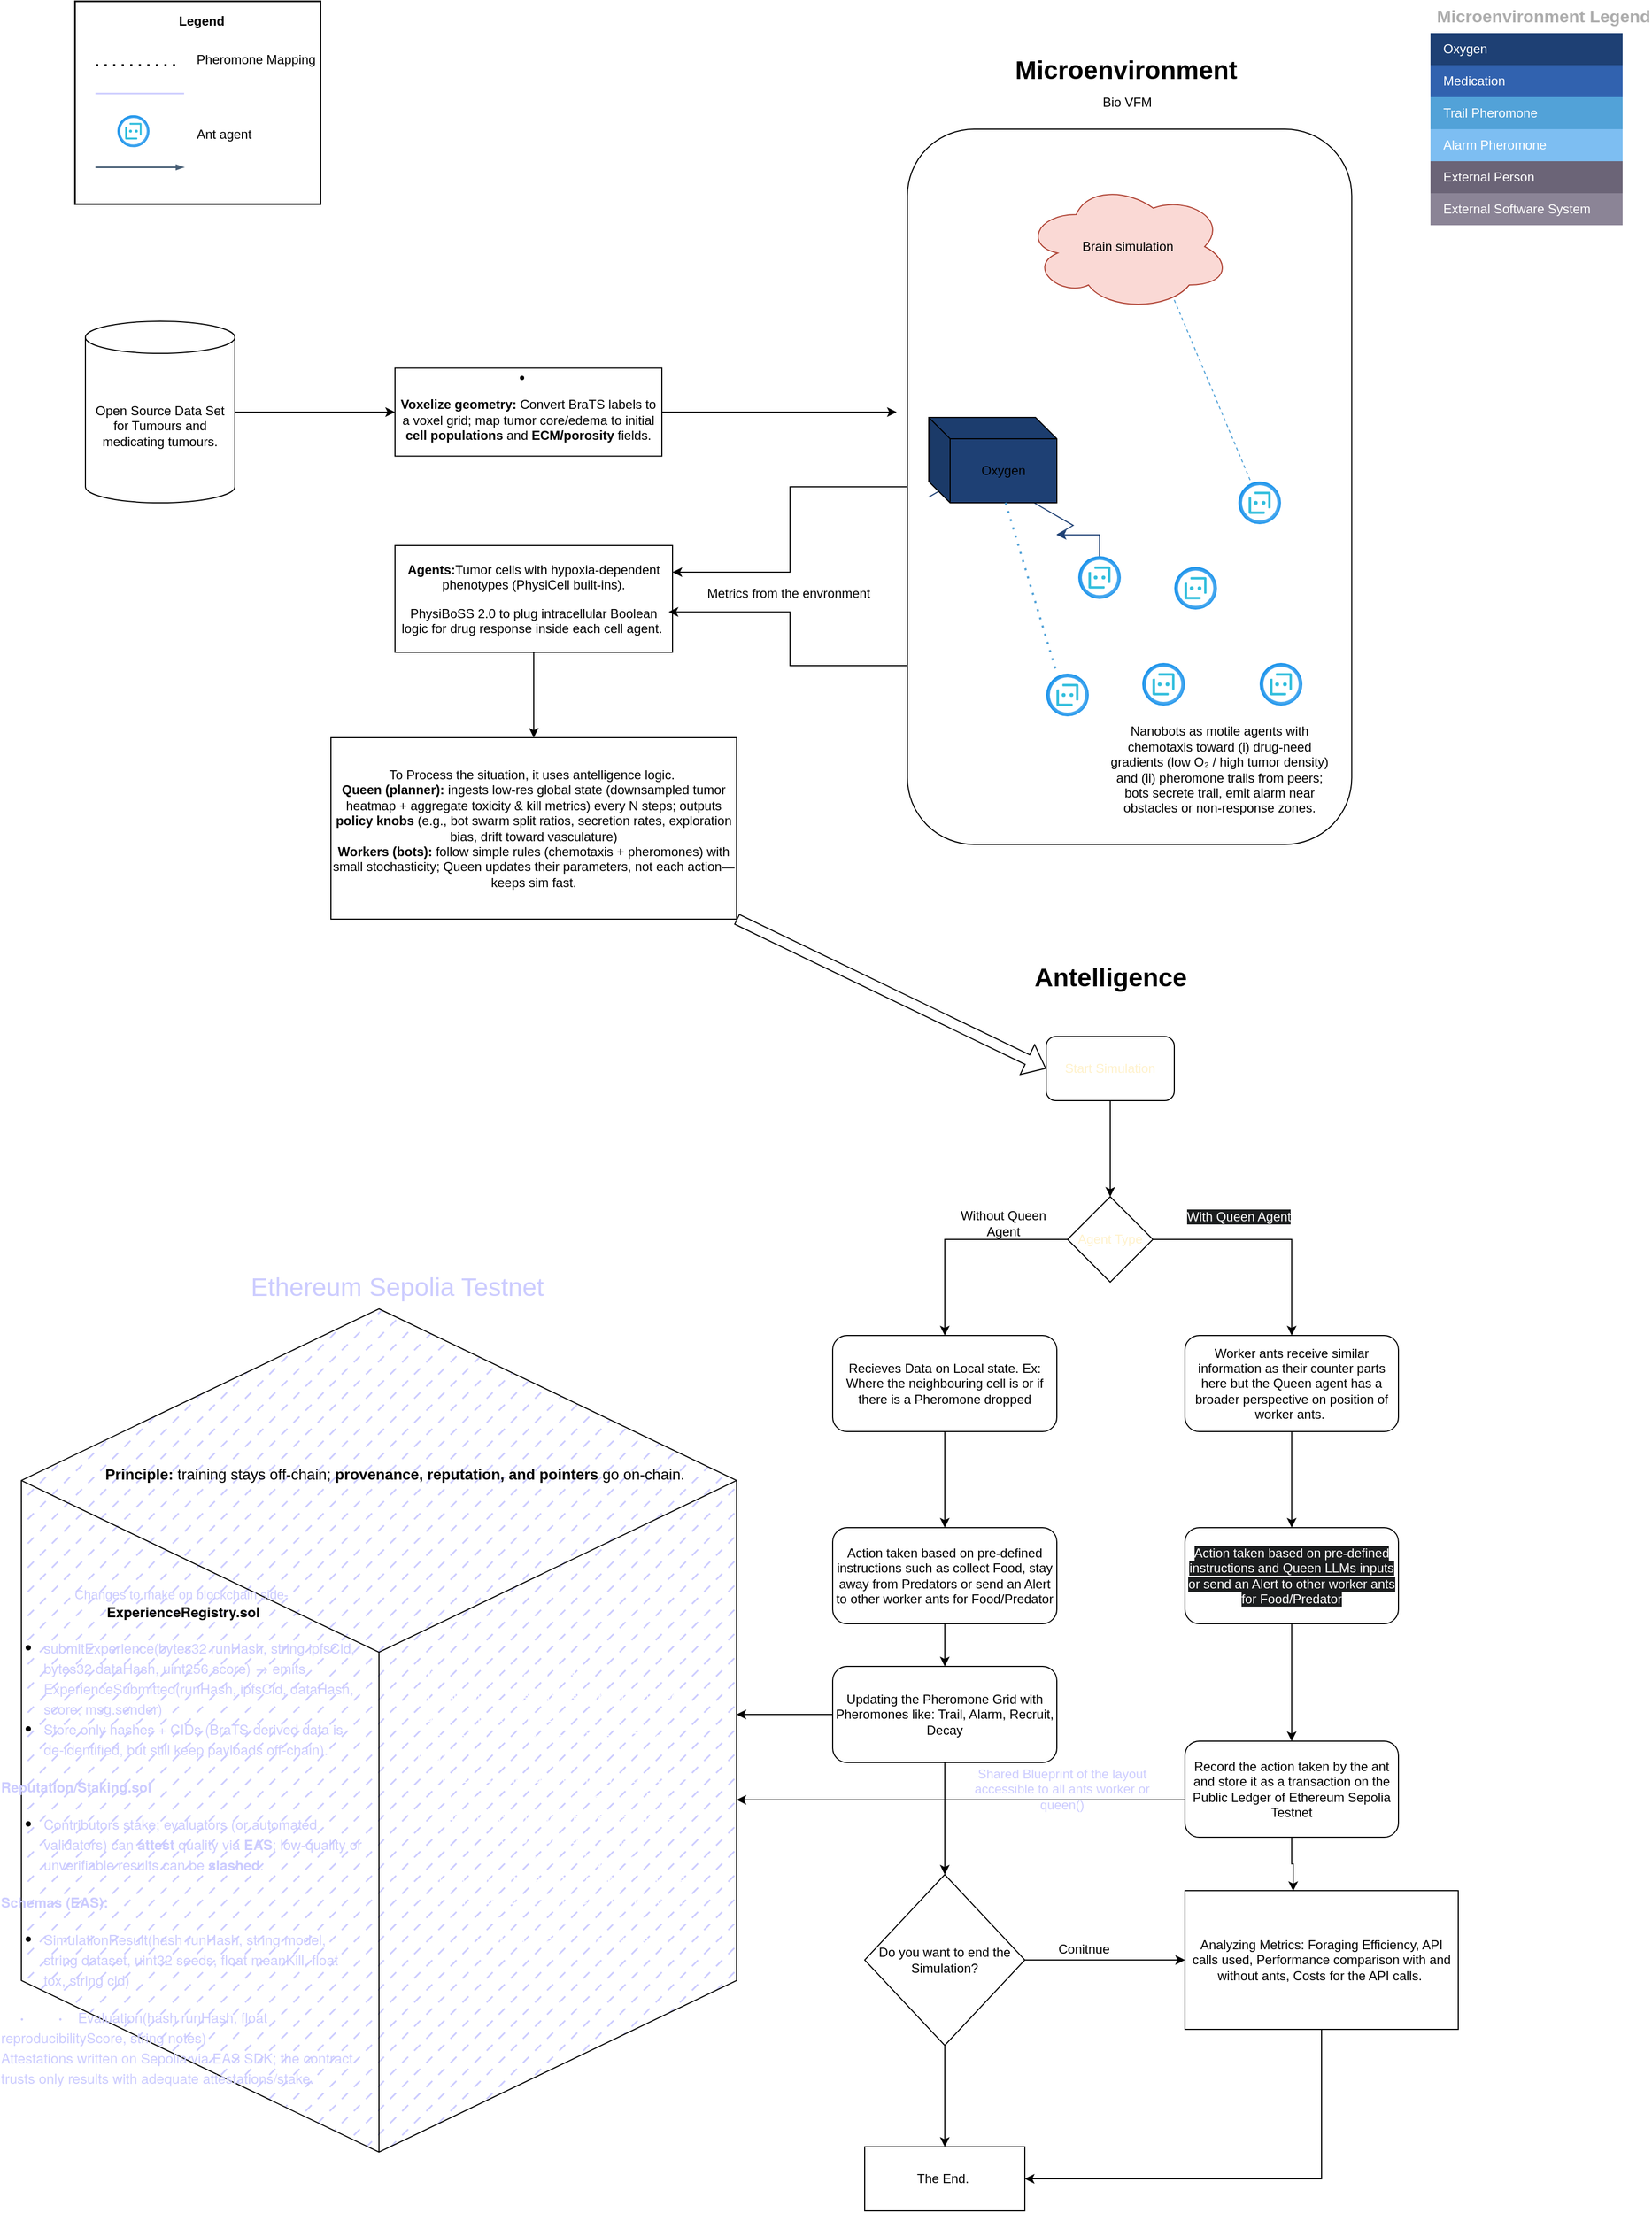<mxfile version="28.0.6">
  <diagram name="Page-1" id="YTExKbc98Xh5s81hGfYL">
    <mxGraphModel dx="2719" dy="2701" grid="1" gridSize="10" guides="1" tooltips="1" connect="1" arrows="1" fold="1" page="1" pageScale="1" pageWidth="827" pageHeight="1169" math="0" shadow="0">
      <root>
        <mxCell id="0" />
        <mxCell id="1" parent="0" />
        <mxCell id="33K_00qbtqyoLI7VchU2-3" value="" style="edgeStyle=orthogonalEdgeStyle;rounded=0;orthogonalLoop=1;jettySize=auto;html=1;" parent="1" source="33K_00qbtqyoLI7VchU2-1" target="33K_00qbtqyoLI7VchU2-2" edge="1">
          <mxGeometry relative="1" as="geometry" />
        </mxCell>
        <mxCell id="33K_00qbtqyoLI7VchU2-1" value="Start Simulation" style="rounded=1;whiteSpace=wrap;html=1;fontColor=#FFF2CC;" parent="1" vertex="1">
          <mxGeometry x="170" y="20" width="120" height="60" as="geometry" />
        </mxCell>
        <mxCell id="33K_00qbtqyoLI7VchU2-14" style="edgeStyle=orthogonalEdgeStyle;rounded=0;orthogonalLoop=1;jettySize=auto;html=1;entryX=0.5;entryY=0;entryDx=0;entryDy=0;" parent="1" source="33K_00qbtqyoLI7VchU2-2" target="33K_00qbtqyoLI7VchU2-4" edge="1">
          <mxGeometry relative="1" as="geometry" />
        </mxCell>
        <mxCell id="33K_00qbtqyoLI7VchU2-15" style="edgeStyle=orthogonalEdgeStyle;rounded=0;orthogonalLoop=1;jettySize=auto;html=1;" parent="1" source="33K_00qbtqyoLI7VchU2-2" target="33K_00qbtqyoLI7VchU2-5" edge="1">
          <mxGeometry relative="1" as="geometry" />
        </mxCell>
        <mxCell id="33K_00qbtqyoLI7VchU2-2" value="Agent Type" style="rhombus;whiteSpace=wrap;html=1;fontColor=#FFF2CC;" parent="1" vertex="1">
          <mxGeometry x="190" y="170" width="80" height="80" as="geometry" />
        </mxCell>
        <mxCell id="33K_00qbtqyoLI7VchU2-29" style="edgeStyle=orthogonalEdgeStyle;rounded=0;orthogonalLoop=1;jettySize=auto;html=1;" parent="1" source="33K_00qbtqyoLI7VchU2-4" target="33K_00qbtqyoLI7VchU2-6" edge="1">
          <mxGeometry relative="1" as="geometry" />
        </mxCell>
        <mxCell id="33K_00qbtqyoLI7VchU2-4" value="&lt;font&gt;Recieves Data on Local state. Ex: Where the neighbouring cell is or if there is a Pheromone dropped&lt;/font&gt;" style="rounded=1;whiteSpace=wrap;html=1;" parent="1" vertex="1">
          <mxGeometry x="-30" y="300" width="210" height="90" as="geometry" />
        </mxCell>
        <mxCell id="33K_00qbtqyoLI7VchU2-33" style="edgeStyle=orthogonalEdgeStyle;rounded=0;orthogonalLoop=1;jettySize=auto;html=1;entryX=0.5;entryY=0;entryDx=0;entryDy=0;" parent="1" source="33K_00qbtqyoLI7VchU2-5" target="33K_00qbtqyoLI7VchU2-7" edge="1">
          <mxGeometry relative="1" as="geometry" />
        </mxCell>
        <mxCell id="33K_00qbtqyoLI7VchU2-5" value="&lt;font&gt;Worker ants receive similar information as their counter parts here but the Queen agent has a broader perspective on position of worker ants.&amp;nbsp;&lt;/font&gt;" style="rounded=1;whiteSpace=wrap;html=1;" parent="1" vertex="1">
          <mxGeometry x="300" y="300" width="200" height="90" as="geometry" />
        </mxCell>
        <mxCell id="33K_00qbtqyoLI7VchU2-18" style="edgeStyle=orthogonalEdgeStyle;rounded=0;orthogonalLoop=1;jettySize=auto;html=1;entryX=0.5;entryY=0;entryDx=0;entryDy=0;" parent="1" source="33K_00qbtqyoLI7VchU2-6" target="33K_00qbtqyoLI7VchU2-8" edge="1">
          <mxGeometry relative="1" as="geometry" />
        </mxCell>
        <mxCell id="33K_00qbtqyoLI7VchU2-6" value="Action taken based on pre-defined instructions such as collect Food, stay away from Predators or send an Alert to other worker ants for Food/Predator" style="rounded=1;whiteSpace=wrap;html=1;" parent="1" vertex="1">
          <mxGeometry x="-30" y="480" width="210" height="90" as="geometry" />
        </mxCell>
        <mxCell id="33K_00qbtqyoLI7VchU2-19" style="edgeStyle=orthogonalEdgeStyle;rounded=0;orthogonalLoop=1;jettySize=auto;html=1;" parent="1" source="33K_00qbtqyoLI7VchU2-7" target="33K_00qbtqyoLI7VchU2-9" edge="1">
          <mxGeometry relative="1" as="geometry" />
        </mxCell>
        <mxCell id="33K_00qbtqyoLI7VchU2-7" value="&lt;span style=&quot;color: rgb(255, 255, 255); font-family: Helvetica; font-size: 12px; font-style: normal; font-variant-ligatures: normal; font-variant-caps: normal; font-weight: 400; letter-spacing: normal; orphans: 2; text-align: center; text-indent: 0px; text-transform: none; widows: 2; word-spacing: 0px; -webkit-text-stroke-width: 0px; white-space: normal; background-color: rgb(27, 29, 30); text-decoration-thickness: initial; text-decoration-style: initial; text-decoration-color: initial; display: inline !important; float: none;&quot;&gt;Action taken based on pre-defined instructions and Queen LLMs inputs or send an Alert to other worker ants for Food/Predator&lt;/span&gt;" style="rounded=1;whiteSpace=wrap;html=1;" parent="1" vertex="1">
          <mxGeometry x="300" y="480" width="200" height="90" as="geometry" />
        </mxCell>
        <mxCell id="33K_00qbtqyoLI7VchU2-42" value="" style="edgeStyle=orthogonalEdgeStyle;rounded=0;orthogonalLoop=1;jettySize=auto;html=1;" parent="1" source="33K_00qbtqyoLI7VchU2-8" target="33K_00qbtqyoLI7VchU2-34" edge="1">
          <mxGeometry relative="1" as="geometry">
            <Array as="points">
              <mxPoint x="-80" y="655" />
              <mxPoint x="-80" y="655" />
            </Array>
          </mxGeometry>
        </mxCell>
        <mxCell id="7ds82lJWPTizk5V2cXj--103" style="edgeStyle=orthogonalEdgeStyle;rounded=0;orthogonalLoop=1;jettySize=auto;html=1;entryX=0.5;entryY=0;entryDx=0;entryDy=0;" edge="1" parent="1" source="33K_00qbtqyoLI7VchU2-8" target="33K_00qbtqyoLI7VchU2-13">
          <mxGeometry relative="1" as="geometry" />
        </mxCell>
        <mxCell id="33K_00qbtqyoLI7VchU2-8" value="Updating the Pheromone Grid with Pheromones like: Trail, Alarm, Recruit, Decay" style="rounded=1;whiteSpace=wrap;html=1;" parent="1" vertex="1">
          <mxGeometry x="-30" y="610" width="210" height="90" as="geometry" />
        </mxCell>
        <mxCell id="33K_00qbtqyoLI7VchU2-43" value="" style="edgeStyle=orthogonalEdgeStyle;rounded=0;orthogonalLoop=1;jettySize=auto;html=1;" parent="1" source="33K_00qbtqyoLI7VchU2-9" target="33K_00qbtqyoLI7VchU2-34" edge="1">
          <mxGeometry relative="1" as="geometry">
            <Array as="points">
              <mxPoint x="30" y="735" />
              <mxPoint x="30" y="735" />
            </Array>
          </mxGeometry>
        </mxCell>
        <mxCell id="33K_00qbtqyoLI7VchU2-9" value="Record the action taken by the ant and store it as a transaction on the Public Ledger of Ethereum Sepolia Testnet" style="rounded=1;whiteSpace=wrap;html=1;" parent="1" vertex="1">
          <mxGeometry x="300" y="680" width="200" height="90" as="geometry" />
        </mxCell>
        <mxCell id="33K_00qbtqyoLI7VchU2-49" style="edgeStyle=orthogonalEdgeStyle;rounded=0;orthogonalLoop=1;jettySize=auto;html=1;exitX=0.5;exitY=1;exitDx=0;exitDy=0;entryX=1;entryY=0.5;entryDx=0;entryDy=0;" parent="1" source="33K_00qbtqyoLI7VchU2-11" target="33K_00qbtqyoLI7VchU2-45" edge="1">
          <mxGeometry relative="1" as="geometry" />
        </mxCell>
        <mxCell id="33K_00qbtqyoLI7VchU2-11" value="Analyzing Metrics: Foraging Efficiency, API calls used, Performance comparison with and without ants, Costs for the API calls.&amp;nbsp;" style="rounded=0;whiteSpace=wrap;html=1;" parent="1" vertex="1">
          <mxGeometry x="300" y="820" width="256" height="130" as="geometry" />
        </mxCell>
        <mxCell id="33K_00qbtqyoLI7VchU2-21" style="edgeStyle=orthogonalEdgeStyle;rounded=0;orthogonalLoop=1;jettySize=auto;html=1;entryX=0;entryY=0.5;entryDx=0;entryDy=0;" parent="1" source="33K_00qbtqyoLI7VchU2-13" target="33K_00qbtqyoLI7VchU2-11" edge="1">
          <mxGeometry relative="1" as="geometry" />
        </mxCell>
        <mxCell id="33K_00qbtqyoLI7VchU2-46" value="" style="edgeStyle=orthogonalEdgeStyle;rounded=0;orthogonalLoop=1;jettySize=auto;html=1;" parent="1" source="33K_00qbtqyoLI7VchU2-13" target="33K_00qbtqyoLI7VchU2-45" edge="1">
          <mxGeometry relative="1" as="geometry" />
        </mxCell>
        <mxCell id="33K_00qbtqyoLI7VchU2-13" value="Do you want to end the Simulation?" style="rhombus;whiteSpace=wrap;html=1;" parent="1" vertex="1">
          <mxGeometry y="805" width="150" height="160" as="geometry" />
        </mxCell>
        <mxCell id="33K_00qbtqyoLI7VchU2-22" value="Without Queen Agent" style="text;html=1;align=center;verticalAlign=middle;whiteSpace=wrap;rounded=0;" parent="1" vertex="1">
          <mxGeometry x="80" y="180" width="100" height="30" as="geometry" />
        </mxCell>
        <mxCell id="33K_00qbtqyoLI7VchU2-23" value="&lt;span style=&quot;color: rgb(255, 255, 255); font-family: Helvetica; font-size: 12px; font-style: normal; font-variant-ligatures: normal; font-variant-caps: normal; font-weight: 400; letter-spacing: normal; orphans: 2; text-align: center; text-indent: 0px; text-transform: none; widows: 2; word-spacing: 0px; -webkit-text-stroke-width: 0px; white-space: normal; background-color: rgb(27, 29, 30); text-decoration-thickness: initial; text-decoration-style: initial; text-decoration-color: initial; display: inline !important; float: none;&quot;&gt;With Queen Agent&lt;/span&gt;" style="text;whiteSpace=wrap;html=1;" parent="1" vertex="1">
          <mxGeometry x="300" y="175" width="100" height="40" as="geometry" />
        </mxCell>
        <mxCell id="33K_00qbtqyoLI7VchU2-34" value="" style="html=1;whiteSpace=wrap;shape=isoCube2;backgroundOutline=1;isoAngle=15;fillColor=#CCCCFF;labelBackgroundColor=default;gradientColor=none;fillStyle=dashed;" parent="1" vertex="1">
          <mxGeometry x="-790" y="275" width="670" height="790" as="geometry" />
        </mxCell>
        <mxCell id="33K_00qbtqyoLI7VchU2-37" value="&lt;font style=&quot;font-size: 24px;&quot;&gt;Ethereum Sepolia Testnet&amp;nbsp;&lt;/font&gt;" style="text;html=1;align=center;verticalAlign=middle;resizable=0;points=[];autosize=1;strokeColor=none;fillColor=none;fontColor=#CCCCFF;" parent="1" vertex="1">
          <mxGeometry x="-585" y="235" width="300" height="40" as="geometry" />
        </mxCell>
        <mxCell id="33K_00qbtqyoLI7VchU2-38" value="Shared Blueprint of the layout accessible to all ants worker or queen()" style="text;html=1;align=center;verticalAlign=middle;whiteSpace=wrap;rounded=0;fontColor=#CCCCFF;" parent="1" vertex="1">
          <mxGeometry x="80" y="705" width="210" height="40" as="geometry" />
        </mxCell>
        <mxCell id="33K_00qbtqyoLI7VchU2-39" value="Antelligence" style="text;strokeColor=none;fillColor=none;html=1;fontSize=24;fontStyle=1;verticalAlign=middle;align=center;" parent="1" vertex="1">
          <mxGeometry x="140" y="-70" width="180" height="70" as="geometry" />
        </mxCell>
        <mxCell id="33K_00qbtqyoLI7VchU2-44" value="Conitnue" style="text;html=1;align=center;verticalAlign=middle;resizable=0;points=[];autosize=1;strokeColor=none;fillColor=none;" parent="1" vertex="1">
          <mxGeometry x="170" y="860" width="70" height="30" as="geometry" />
        </mxCell>
        <mxCell id="33K_00qbtqyoLI7VchU2-45" value="The End.&amp;nbsp;" style="whiteSpace=wrap;html=1;" parent="1" vertex="1">
          <mxGeometry y="1060" width="150" height="60" as="geometry" />
        </mxCell>
        <mxCell id="33K_00qbtqyoLI7VchU2-48" style="edgeStyle=orthogonalEdgeStyle;rounded=0;orthogonalLoop=1;jettySize=auto;html=1;entryX=0.396;entryY=0.003;entryDx=0;entryDy=0;entryPerimeter=0;" parent="1" source="33K_00qbtqyoLI7VchU2-9" target="33K_00qbtqyoLI7VchU2-11" edge="1">
          <mxGeometry relative="1" as="geometry" />
        </mxCell>
        <mxCell id="7ds82lJWPTizk5V2cXj--11" style="edgeStyle=orthogonalEdgeStyle;rounded=0;orthogonalLoop=1;jettySize=auto;html=1;" edge="1" parent="1" source="7ds82lJWPTizk5V2cXj--2">
          <mxGeometry relative="1" as="geometry">
            <mxPoint x="-440.0" y="-565.0" as="targetPoint" />
          </mxGeometry>
        </mxCell>
        <mxCell id="7ds82lJWPTizk5V2cXj--2" value="Open Source Data Set for Tumours and medicating tumours." style="shape=cylinder3;whiteSpace=wrap;html=1;boundedLbl=1;backgroundOutline=1;size=15;" vertex="1" parent="1">
          <mxGeometry x="-730" y="-650" width="140" height="170" as="geometry" />
        </mxCell>
        <mxCell id="7ds82lJWPTizk5V2cXj--90" style="edgeStyle=orthogonalEdgeStyle;rounded=0;orthogonalLoop=1;jettySize=auto;html=1;" edge="1" parent="1" source="7ds82lJWPTizk5V2cXj--7">
          <mxGeometry relative="1" as="geometry">
            <mxPoint x="30" y="-565" as="targetPoint" />
          </mxGeometry>
        </mxCell>
        <mxCell id="7ds82lJWPTizk5V2cXj--7" value="&lt;li data-end=&quot;2896&quot; data-start=&quot;2749&quot;&gt;&lt;p data-end=&quot;2896&quot; data-start=&quot;2752&quot;&gt;&lt;strong data-end=&quot;2774&quot; data-start=&quot;2752&quot;&gt;Voxelize geometry:&lt;/strong&gt; Convert BraTS labels to a voxel grid; map tumor core/edema to initial &lt;strong data-end=&quot;2865&quot; data-start=&quot;2845&quot;&gt;cell populations&lt;/strong&gt; and &lt;strong data-end=&quot;2886&quot; data-start=&quot;2870&quot;&gt;ECM/porosity&lt;/strong&gt; fields.&lt;/p&gt;&lt;/li&gt;" style="rounded=0;whiteSpace=wrap;html=1;" vertex="1" parent="1">
          <mxGeometry x="-440" y="-606.25" width="250" height="82.5" as="geometry" />
        </mxCell>
        <mxCell id="7ds82lJWPTizk5V2cXj--95" value="" style="edgeStyle=orthogonalEdgeStyle;rounded=0;orthogonalLoop=1;jettySize=auto;html=1;" edge="1" parent="1" source="7ds82lJWPTizk5V2cXj--8" target="7ds82lJWPTizk5V2cXj--9">
          <mxGeometry relative="1" as="geometry" />
        </mxCell>
        <mxCell id="7ds82lJWPTizk5V2cXj--8" value="&lt;p data-pm-slice=&quot;0 0 []&quot;&gt;&lt;b&gt;Agents:&lt;/b&gt;&lt;span style=&quot;background-color: transparent; color: light-dark(rgb(0, 0, 0), rgb(255, 255, 255));&quot;&gt;Tumor cells with hypoxia-dependent phenotypes (PhysiCell built-ins).&lt;/span&gt;&lt;/p&gt;&lt;p&gt;PhysiBoSS 2.0 to plug intracellular Boolean logic for drug response inside each cell agent.&amp;nbsp;&lt;/p&gt;" style="rounded=0;whiteSpace=wrap;html=1;" vertex="1" parent="1">
          <mxGeometry x="-440" y="-440" width="260" height="100" as="geometry" />
        </mxCell>
        <mxCell id="7ds82lJWPTizk5V2cXj--9" value="To Process the situation, it uses antelligence logic.&amp;nbsp;&lt;div&gt;&lt;strong style=&quot;background-color: transparent; color: light-dark(rgb(0, 0, 0), rgb(255, 255, 255));&quot; data-end=&quot;3704&quot; data-start=&quot;3684&quot;&gt;Queen (planner):&lt;/strong&gt;&lt;span style=&quot;background-color: transparent; color: light-dark(rgb(0, 0, 0), rgb(255, 255, 255));&quot;&gt; ingests low-res global state (downsampled tumor heatmap + aggregate toxicity &amp;amp; kill metrics) every N steps; outputs &lt;/span&gt;&lt;strong style=&quot;background-color: transparent; color: light-dark(rgb(0, 0, 0), rgb(255, 255, 255));&quot; data-end=&quot;3837&quot; data-start=&quot;3821&quot;&gt;policy knobs&lt;/strong&gt;&lt;span style=&quot;background-color: transparent; color: light-dark(rgb(0, 0, 0), rgb(255, 255, 255));&quot;&gt; (e.g., bot swarm split ratios, secretion rates, exploration bias, drift toward vasculature)&lt;/span&gt;&lt;/div&gt;&lt;div&gt;&lt;strong style=&quot;background-color: transparent; color: light-dark(rgb(0, 0, 0), rgb(255, 255, 255));&quot; data-end=&quot;3957&quot; data-start=&quot;3938&quot;&gt;Workers (bots):&lt;/strong&gt;&lt;span style=&quot;background-color: transparent; color: light-dark(rgb(0, 0, 0), rgb(255, 255, 255));&quot;&gt; follow simple rules (chemotaxis + pheromones) with small stochasticity; Queen updates their parameters, not each action—keeps sim fast.&lt;/span&gt;&lt;/div&gt;" style="rounded=0;whiteSpace=wrap;html=1;" vertex="1" parent="1">
          <mxGeometry x="-500" y="-260" width="380" height="170" as="geometry" />
        </mxCell>
        <mxCell id="7ds82lJWPTizk5V2cXj--91" style="edgeStyle=orthogonalEdgeStyle;rounded=0;orthogonalLoop=1;jettySize=auto;html=1;entryX=1;entryY=0.25;entryDx=0;entryDy=0;" edge="1" parent="1" source="7ds82lJWPTizk5V2cXj--13" target="7ds82lJWPTizk5V2cXj--8">
          <mxGeometry relative="1" as="geometry" />
        </mxCell>
        <mxCell id="7ds82lJWPTizk5V2cXj--13" value="" style="rounded=1;whiteSpace=wrap;html=1;glass=0;fillStyle=auto;fillColor=none;" vertex="1" parent="1">
          <mxGeometry x="40" y="-830" width="416.25" height="670" as="geometry" />
        </mxCell>
        <mxCell id="7ds82lJWPTizk5V2cXj--10" value="Brain simulation" style="ellipse;shape=cloud;whiteSpace=wrap;html=1;fillColor=#fad9d5;strokeColor=#ae4132;fontColor=#000000;" vertex="1" parent="1">
          <mxGeometry x="150" y="-780" width="192.5" height="120" as="geometry" />
        </mxCell>
        <mxCell id="7ds82lJWPTizk5V2cXj--15" value="&lt;font style=&quot;font-size: 24px;&quot;&gt;&lt;b&gt;Microenvironment&lt;/b&gt;&lt;/font&gt;" style="text;html=1;align=center;verticalAlign=middle;whiteSpace=wrap;rounded=0;" vertex="1" parent="1">
          <mxGeometry x="150" y="-930" width="190" height="90" as="geometry" />
        </mxCell>
        <mxCell id="7ds82lJWPTizk5V2cXj--16" value="Bio VFM" style="text;html=1;align=center;verticalAlign=middle;whiteSpace=wrap;rounded=0;" vertex="1" parent="1">
          <mxGeometry x="216.25" y="-870" width="60" height="30" as="geometry" />
        </mxCell>
        <mxCell id="7ds82lJWPTizk5V2cXj--25" value="&lt;font style=&quot;&quot;&gt;Legend&lt;/font&gt;" style="rounded=0;whiteSpace=wrap;html=1;strokeWidth=1.5;arcSize=16;fillColor=none;perimeterSpacing=0;imageHeight=24;absoluteArcSize=1;points=[];connectable=0;container=0;align=center;verticalAlign=top;fontSize=12;fontStyle=1;spacingTop=5;spacingLeft=8;" vertex="1" parent="1">
          <mxGeometry x="-740" y="-950" width="230" height="190" as="geometry" />
        </mxCell>
        <mxCell id="7ds82lJWPTizk5V2cXj--26" value="" style="endArrow=none;html=1;strokeColor=#CCCCFF;bendable=1;rounded=1;endFill=0;endSize=4;strokeWidth=1.5;startSize=4;part=1;" edge="1" parent="7ds82lJWPTizk5V2cXj--25">
          <mxGeometry relative="1" as="geometry">
            <mxPoint x="19.167" y="86.364" as="sourcePoint" />
            <mxPoint x="102.222" y="86.364" as="targetPoint" />
          </mxGeometry>
        </mxCell>
        <mxCell id="7ds82lJWPTizk5V2cXj--27" value="BlockChain TxN" style="part=1;fillColor=none;strokeColor=none;align=left;fontSize=12;fontColor=#FFFFFF;" vertex="1" parent="7ds82lJWPTizk5V2cXj--25">
          <mxGeometry x="115" y="69.09" width="95" height="34.54" as="geometry" />
        </mxCell>
        <mxCell id="7ds82lJWPTizk5V2cXj--30" value="" style="edgeStyle=orthogonalEdgeStyle;rounded=0;orthogonalLoop=1;jettySize=auto;html=1;fontSize=18;strokeColor=#475E75;fontFamily=Helvetica;fontColor=default;targetPerimeterSpacing=15;endSize=4;startSize=4;endArrow=blockThin;endFill=1;strokeWidth=1.5;startArrow=none;startFill=0;" edge="1" parent="7ds82lJWPTizk5V2cXj--25">
          <mxGeometry relative="1" as="geometry">
            <mxPoint x="19.167" y="155.455" as="sourcePoint" />
            <mxPoint x="102.222" y="155.455" as="targetPoint" />
          </mxGeometry>
        </mxCell>
        <mxCell id="7ds82lJWPTizk5V2cXj--31" value="Data Flow" style="part=1;fillColor=none;strokeColor=none;align=left;fontSize=12;fontColor=#FFFFFF;" vertex="1" parent="7ds82lJWPTizk5V2cXj--25">
          <mxGeometry x="115" y="138.178" width="55" height="34.544" as="geometry" />
        </mxCell>
        <mxCell id="7ds82lJWPTizk5V2cXj--78" value="" style="image;aspect=fixed;html=1;points=[];align=center;fontSize=12;image=img/lib/azure2/ai_machine_learning/Bot_Services.svg;" vertex="1" parent="7ds82lJWPTizk5V2cXj--25">
          <mxGeometry x="40" y="106.875" width="30" height="30" as="geometry" />
        </mxCell>
        <mxCell id="7ds82lJWPTizk5V2cXj--79" value="Ant agent" style="text;html=1;align=center;verticalAlign=middle;whiteSpace=wrap;rounded=0;" vertex="1" parent="7ds82lJWPTizk5V2cXj--25">
          <mxGeometry x="110" y="106.875" width="60" height="35.625" as="geometry" />
        </mxCell>
        <mxCell id="7ds82lJWPTizk5V2cXj--83" value="" style="endArrow=none;dashed=1;html=1;dashPattern=1 3;strokeWidth=2;rounded=0;" edge="1" parent="7ds82lJWPTizk5V2cXj--25">
          <mxGeometry width="50" height="50" relative="1" as="geometry">
            <mxPoint x="20" y="60" as="sourcePoint" />
            <mxPoint x="100" y="60" as="targetPoint" />
          </mxGeometry>
        </mxCell>
        <mxCell id="7ds82lJWPTizk5V2cXj--106" value="Pheromone Mapping" style="text;html=1;align=center;verticalAlign=middle;whiteSpace=wrap;rounded=0;" vertex="1" parent="7ds82lJWPTizk5V2cXj--25">
          <mxGeometry x="110" y="40" width="120" height="30" as="geometry" />
        </mxCell>
        <mxCell id="7ds82lJWPTizk5V2cXj--58" value="Microenvironment Legend" style="shape=table;startSize=30;container=1;collapsible=0;childLayout=tableLayout;fontSize=16;align=left;verticalAlign=top;fillColor=none;strokeColor=none;fontColor=#ADADAD;fontStyle=1;spacingLeft=6;spacing=0;resizable=0;" vertex="1" parent="1">
          <mxGeometry x="530" y="-950" width="180" height="210" as="geometry" />
        </mxCell>
        <mxCell id="7ds82lJWPTizk5V2cXj--59" value="" style="shape=tableRow;horizontal=0;startSize=0;swimlaneHead=0;swimlaneBody=0;strokeColor=inherit;top=0;left=0;bottom=0;right=0;collapsible=0;dropTarget=0;fillColor=none;points=[[0,0.5],[1,0.5]];portConstraint=eastwest;fontSize=12;" vertex="1" parent="7ds82lJWPTizk5V2cXj--58">
          <mxGeometry y="30" width="180" height="30" as="geometry" />
        </mxCell>
        <mxCell id="7ds82lJWPTizk5V2cXj--60" value="Oxygen" style="shape=partialRectangle;html=1;whiteSpace=wrap;connectable=0;strokeColor=inherit;overflow=hidden;fillColor=#1E4074;top=0;left=0;bottom=0;right=0;pointerEvents=1;fontSize=12;align=left;fontColor=#FFFFFF;gradientColor=none;spacingLeft=10;spacingRight=4;" vertex="1" parent="7ds82lJWPTizk5V2cXj--59">
          <mxGeometry width="180" height="30" as="geometry">
            <mxRectangle width="180" height="30" as="alternateBounds" />
          </mxGeometry>
        </mxCell>
        <mxCell id="7ds82lJWPTizk5V2cXj--61" value="" style="shape=tableRow;horizontal=0;startSize=0;swimlaneHead=0;swimlaneBody=0;strokeColor=inherit;top=0;left=0;bottom=0;right=0;collapsible=0;dropTarget=0;fillColor=none;points=[[0,0.5],[1,0.5]];portConstraint=eastwest;fontSize=12;" vertex="1" parent="7ds82lJWPTizk5V2cXj--58">
          <mxGeometry y="60" width="180" height="30" as="geometry" />
        </mxCell>
        <mxCell id="7ds82lJWPTizk5V2cXj--62" value="Medication" style="shape=partialRectangle;html=1;whiteSpace=wrap;connectable=0;strokeColor=inherit;overflow=hidden;fillColor=#3162AF;top=0;left=0;bottom=0;right=0;pointerEvents=1;fontSize=12;align=left;fontColor=#FFFFFF;gradientColor=none;spacingLeft=10;spacingRight=4;" vertex="1" parent="7ds82lJWPTizk5V2cXj--61">
          <mxGeometry width="180" height="30" as="geometry">
            <mxRectangle width="180" height="30" as="alternateBounds" />
          </mxGeometry>
        </mxCell>
        <mxCell id="7ds82lJWPTizk5V2cXj--63" value="" style="shape=tableRow;horizontal=0;startSize=0;swimlaneHead=0;swimlaneBody=0;strokeColor=inherit;top=0;left=0;bottom=0;right=0;collapsible=0;dropTarget=0;fillColor=none;points=[[0,0.5],[1,0.5]];portConstraint=eastwest;fontSize=12;" vertex="1" parent="7ds82lJWPTizk5V2cXj--58">
          <mxGeometry y="90" width="180" height="30" as="geometry" />
        </mxCell>
        <mxCell id="7ds82lJWPTizk5V2cXj--64" value="Trail Pheromone" style="shape=partialRectangle;html=1;whiteSpace=wrap;connectable=0;strokeColor=inherit;overflow=hidden;fillColor=#52a2d8;top=0;left=0;bottom=0;right=0;pointerEvents=1;fontSize=12;align=left;fontColor=#FFFFFF;gradientColor=none;spacingLeft=10;spacingRight=4;" vertex="1" parent="7ds82lJWPTizk5V2cXj--63">
          <mxGeometry width="180" height="30" as="geometry">
            <mxRectangle width="180" height="30" as="alternateBounds" />
          </mxGeometry>
        </mxCell>
        <mxCell id="7ds82lJWPTizk5V2cXj--65" value="" style="shape=tableRow;horizontal=0;startSize=0;swimlaneHead=0;swimlaneBody=0;strokeColor=inherit;top=0;left=0;bottom=0;right=0;collapsible=0;dropTarget=0;fillColor=none;points=[[0,0.5],[1,0.5]];portConstraint=eastwest;fontSize=12;" vertex="1" parent="7ds82lJWPTizk5V2cXj--58">
          <mxGeometry y="120" width="180" height="30" as="geometry" />
        </mxCell>
        <mxCell id="7ds82lJWPTizk5V2cXj--66" value="Alarm Pheromone" style="shape=partialRectangle;html=1;whiteSpace=wrap;connectable=0;strokeColor=inherit;overflow=hidden;fillColor=#7dbef2;top=0;left=0;bottom=0;right=0;pointerEvents=1;fontSize=12;align=left;fontColor=#FFFFFF;gradientColor=none;spacingLeft=10;spacingRight=4;" vertex="1" parent="7ds82lJWPTizk5V2cXj--65">
          <mxGeometry width="180" height="30" as="geometry">
            <mxRectangle width="180" height="30" as="alternateBounds" />
          </mxGeometry>
        </mxCell>
        <mxCell id="7ds82lJWPTizk5V2cXj--67" value="" style="shape=tableRow;horizontal=0;startSize=0;swimlaneHead=0;swimlaneBody=0;strokeColor=inherit;top=0;left=0;bottom=0;right=0;collapsible=0;dropTarget=0;fillColor=none;points=[[0,0.5],[1,0.5]];portConstraint=eastwest;fontSize=12;" vertex="1" parent="7ds82lJWPTizk5V2cXj--58">
          <mxGeometry y="150" width="180" height="30" as="geometry" />
        </mxCell>
        <mxCell id="7ds82lJWPTizk5V2cXj--68" value="External Person" style="shape=partialRectangle;html=1;whiteSpace=wrap;connectable=0;strokeColor=inherit;overflow=hidden;fillColor=#6b6477;top=0;left=0;bottom=0;right=0;pointerEvents=1;fontSize=12;align=left;fontColor=#FFFFFF;gradientColor=none;spacingLeft=10;spacingRight=4;" vertex="1" parent="7ds82lJWPTizk5V2cXj--67">
          <mxGeometry width="180" height="30" as="geometry">
            <mxRectangle width="180" height="30" as="alternateBounds" />
          </mxGeometry>
        </mxCell>
        <mxCell id="7ds82lJWPTizk5V2cXj--69" value="" style="shape=tableRow;horizontal=0;startSize=0;swimlaneHead=0;swimlaneBody=0;strokeColor=inherit;top=0;left=0;bottom=0;right=0;collapsible=0;dropTarget=0;fillColor=none;points=[[0,0.5],[1,0.5]];portConstraint=eastwest;fontSize=12;" vertex="1" parent="7ds82lJWPTizk5V2cXj--58">
          <mxGeometry y="180" width="180" height="30" as="geometry" />
        </mxCell>
        <mxCell id="7ds82lJWPTizk5V2cXj--70" value="External Software System" style="shape=partialRectangle;html=1;whiteSpace=wrap;connectable=0;strokeColor=inherit;overflow=hidden;fillColor=#8b8496;top=0;left=0;bottom=0;right=0;pointerEvents=1;fontSize=12;align=left;fontColor=#FFFFFF;gradientColor=none;spacingLeft=10;spacingRight=4;" vertex="1" parent="7ds82lJWPTizk5V2cXj--69">
          <mxGeometry width="180" height="30" as="geometry">
            <mxRectangle width="180" height="30" as="alternateBounds" />
          </mxGeometry>
        </mxCell>
        <mxCell id="7ds82lJWPTizk5V2cXj--72" value="" style="image;aspect=fixed;html=1;points=[];align=center;fontSize=12;image=img/lib/azure2/ai_machine_learning/Bot_Services.svg;" vertex="1" parent="1">
          <mxGeometry x="170" y="-320" width="40" height="40" as="geometry" />
        </mxCell>
        <mxCell id="7ds82lJWPTizk5V2cXj--73" value="" style="image;aspect=fixed;html=1;points=[];align=center;fontSize=12;image=img/lib/azure2/ai_machine_learning/Bot_Services.svg;" vertex="1" parent="1">
          <mxGeometry x="260" y="-330" width="40" height="40" as="geometry" />
        </mxCell>
        <mxCell id="7ds82lJWPTizk5V2cXj--74" value="" style="image;aspect=fixed;html=1;points=[];align=center;fontSize=12;image=img/lib/azure2/ai_machine_learning/Bot_Services.svg;" vertex="1" parent="1">
          <mxGeometry x="290" y="-420" width="40" height="40" as="geometry" />
        </mxCell>
        <mxCell id="7ds82lJWPTizk5V2cXj--75" value="" style="image;aspect=fixed;html=1;points=[];align=center;fontSize=12;image=img/lib/azure2/ai_machine_learning/Bot_Services.svg;" vertex="1" parent="1">
          <mxGeometry x="350" y="-500" width="40" height="40" as="geometry" />
        </mxCell>
        <mxCell id="7ds82lJWPTizk5V2cXj--76" value="" style="image;aspect=fixed;html=1;points=[];align=center;fontSize=12;image=img/lib/azure2/ai_machine_learning/Bot_Services.svg;" vertex="1" parent="1">
          <mxGeometry x="370" y="-330" width="40" height="40" as="geometry" />
        </mxCell>
        <mxCell id="7ds82lJWPTizk5V2cXj--77" value="" style="image;aspect=fixed;html=1;points=[];align=center;fontSize=12;image=img/lib/azure2/ai_machine_learning/Bot_Services.svg;" vertex="1" parent="1">
          <mxGeometry x="200" y="-430" width="40" height="40" as="geometry" />
        </mxCell>
        <mxCell id="7ds82lJWPTizk5V2cXj--80" value="" style="edgeStyle=isometricEdgeStyle;endArrow=none;html=1;rounded=0;strokeColor=#1E4074;" edge="1" parent="1" target="7ds82lJWPTizk5V2cXj--85">
          <mxGeometry width="50" height="100" relative="1" as="geometry">
            <mxPoint x="180" y="-450" as="sourcePoint" />
            <mxPoint x="210" y="-500" as="targetPoint" />
          </mxGeometry>
        </mxCell>
        <mxCell id="7ds82lJWPTizk5V2cXj--81" style="edgeStyle=orthogonalEdgeStyle;rounded=0;orthogonalLoop=1;jettySize=auto;html=1;entryX=0.336;entryY=0.567;entryDx=0;entryDy=0;entryPerimeter=0;strokeColor=#1E4074;" edge="1" parent="1" source="7ds82lJWPTizk5V2cXj--77" target="7ds82lJWPTizk5V2cXj--13">
          <mxGeometry relative="1" as="geometry" />
        </mxCell>
        <mxCell id="7ds82lJWPTizk5V2cXj--84" value="" style="endArrow=none;dashed=1;html=1;rounded=0;strokeColor=#52A2D8;" edge="1" parent="1" target="7ds82lJWPTizk5V2cXj--75">
          <mxGeometry width="50" height="50" relative="1" as="geometry">
            <mxPoint x="290" y="-670" as="sourcePoint" />
            <mxPoint x="440" y="-630" as="targetPoint" />
          </mxGeometry>
        </mxCell>
        <mxCell id="7ds82lJWPTizk5V2cXj--85" value="Oxygen" style="shape=cube;whiteSpace=wrap;html=1;boundedLbl=1;backgroundOutline=1;darkOpacity=0.05;darkOpacity2=0.1;fillColor=#1E4074;" vertex="1" parent="1">
          <mxGeometry x="60" y="-560" width="120" height="80" as="geometry" />
        </mxCell>
        <mxCell id="7ds82lJWPTizk5V2cXj--86" value="" style="endArrow=none;dashed=1;html=1;dashPattern=1 3;strokeWidth=2;rounded=0;strokeColor=#52A2D8;" edge="1" parent="1" source="7ds82lJWPTizk5V2cXj--85">
          <mxGeometry width="50" height="50" relative="1" as="geometry">
            <mxPoint x="130" y="-270" as="sourcePoint" />
            <mxPoint x="180" y="-320" as="targetPoint" />
          </mxGeometry>
        </mxCell>
        <mxCell id="7ds82lJWPTizk5V2cXj--87" value="&lt;p data-pm-slice=&quot;1 1 []&quot;&gt;Nanobots as motile agents with chemotaxis toward (i) drug-need gradients (low O₂ / high tumor density) and (ii) pheromone trails from peers; bots secrete trail, emit alarm near obstacles or non-response zones.&lt;/p&gt;" style="text;html=1;align=center;verticalAlign=middle;whiteSpace=wrap;rounded=0;" vertex="1" parent="1">
          <mxGeometry x="225" y="-280" width="215" height="100" as="geometry" />
        </mxCell>
        <mxCell id="7ds82lJWPTizk5V2cXj--88" style="edgeStyle=orthogonalEdgeStyle;rounded=0;orthogonalLoop=1;jettySize=auto;html=1;exitX=0.5;exitY=1;exitDx=0;exitDy=0;" edge="1" parent="1" source="7ds82lJWPTizk5V2cXj--7" target="7ds82lJWPTizk5V2cXj--7">
          <mxGeometry relative="1" as="geometry" />
        </mxCell>
        <mxCell id="7ds82lJWPTizk5V2cXj--92" style="edgeStyle=orthogonalEdgeStyle;rounded=0;orthogonalLoop=1;jettySize=auto;html=1;exitX=0;exitY=0.75;exitDx=0;exitDy=0;entryX=0.986;entryY=0.622;entryDx=0;entryDy=0;entryPerimeter=0;" edge="1" parent="1" source="7ds82lJWPTizk5V2cXj--13" target="7ds82lJWPTizk5V2cXj--8">
          <mxGeometry relative="1" as="geometry" />
        </mxCell>
        <mxCell id="7ds82lJWPTizk5V2cXj--93" value="Metrics from the envronment&amp;nbsp;" style="text;html=1;align=center;verticalAlign=middle;resizable=0;points=[];autosize=1;strokeColor=none;fillColor=none;" vertex="1" parent="1">
          <mxGeometry x="-160" y="-410" width="180" height="30" as="geometry" />
        </mxCell>
        <mxCell id="7ds82lJWPTizk5V2cXj--98" value="" style="shape=flexArrow;endArrow=classic;html=1;rounded=0;entryX=0;entryY=0.5;entryDx=0;entryDy=0;" edge="1" parent="1" target="33K_00qbtqyoLI7VchU2-1">
          <mxGeometry width="50" height="50" relative="1" as="geometry">
            <mxPoint x="-120" y="-90" as="sourcePoint" />
            <mxPoint x="-276" y="106" as="targetPoint" />
          </mxGeometry>
        </mxCell>
        <mxCell id="7ds82lJWPTizk5V2cXj--100" style="edgeStyle=orthogonalEdgeStyle;rounded=0;orthogonalLoop=1;jettySize=auto;html=1;exitX=0.5;exitY=1;exitDx=0;exitDy=0;" edge="1" parent="1" source="33K_00qbtqyoLI7VchU2-38" target="33K_00qbtqyoLI7VchU2-38">
          <mxGeometry relative="1" as="geometry" />
        </mxCell>
        <mxCell id="7ds82lJWPTizk5V2cXj--107" value="&lt;p style=&quot;margin: 0px; font-variant-numeric: normal; font-variant-east-asian: normal; font-variant-alternates: normal; font-size-adjust: none; font-kerning: auto; font-optical-sizing: auto; font-feature-settings: normal; font-variation-settings: normal; font-variant-position: normal; font-variant-emoji: normal; font-stretch: normal; font-size: 13px; line-height: normal; font-family: &amp;quot;Helvetica Neue&amp;quot;; text-align: start;&quot; class=&quot;p1&quot;&gt;&lt;font style=&quot;color: rgb(255, 255, 255);&quot;&gt;What our agents should do:&amp;nbsp;&lt;/font&gt;&lt;/p&gt;&lt;p style=&quot;margin: 0px; font-variant-numeric: normal; font-variant-east-asian: normal; font-variant-alternates: normal; font-size-adjust: none; font-kerning: auto; font-optical-sizing: auto; font-feature-settings: normal; font-variation-settings: normal; font-variant-position: normal; font-variant-emoji: normal; font-stretch: normal; font-size: 13px; line-height: normal; font-family: &amp;quot;Helvetica Neue&amp;quot;; text-align: start; color: rgb(0, 0, 0);&quot; class=&quot;p1&quot;&gt;&lt;font style=&quot;color: rgb(255, 255, 255);&quot;&gt;Run N PhysiCell episodes with a proposed policy (from Queen LLM).&lt;/font&gt;&lt;/p&gt;&lt;p style=&quot;margin: 0px; font-variant-numeric: normal; font-variant-east-asian: normal; font-variant-alternates: normal; font-size-adjust: none; font-kerning: auto; font-optical-sizing: auto; font-feature-settings: normal; font-variation-settings: normal; font-variant-position: normal; font-variant-emoji: normal; font-stretch: normal; font-size: 13px; line-height: normal; font-family: &amp;quot;Helvetica Neue&amp;quot;; text-align: start; color: rgb(0, 0, 0);&quot; class=&quot;p1&quot;&gt;&lt;font style=&quot;color: rgb(255, 255, 255);&quot;&gt;Compress logs + metrics; pin to&amp;nbsp;&lt;b&gt;IPFS&lt;/b&gt;&amp;nbsp;(get CID).&lt;/font&gt;&lt;/p&gt;&lt;p style=&quot;margin: 0px; font-variant-numeric: normal; font-variant-east-asian: normal; font-variant-alternates: normal; font-size-adjust: none; font-kerning: auto; font-optical-sizing: auto; font-feature-settings: normal; font-variation-settings: normal; font-variant-position: normal; font-variant-emoji: normal; font-stretch: normal; font-size: 13px; line-height: normal; font-family: &amp;quot;Helvetica Neue&amp;quot;; color: rgb(0, 0, 0);&quot; class=&quot;p2&quot;&gt;&lt;font style=&quot;color: rgb(255, 255, 255);&quot;&gt;submitExperience&amp;nbsp;on Sepolia with the CID + hashes; request EAS attestations from designated validators or from an auto-validator bot that re-runs a&amp;nbsp;&lt;i&gt;subset&lt;/i&gt;&amp;nbsp;(reproducibility check).&lt;/font&gt;&lt;/p&gt;&lt;p style=&quot;margin: 0px; font-variant-numeric: normal; font-variant-east-asian: normal; font-variant-alternates: normal; font-size-adjust: none; font-kerning: auto; font-optical-sizing: auto; font-feature-settings: normal; font-variation-settings: normal; font-variant-position: normal; font-variant-emoji: normal; font-stretch: normal; font-size: 13px; line-height: normal; font-family: &amp;quot;Helvetica Neue&amp;quot;; color: rgb(0, 0, 0);&quot; class=&quot;p2&quot;&gt;&lt;font style=&quot;color: rgb(255, 255, 255);&quot;&gt;Queen LLM&amp;nbsp;&lt;b style=&quot;&quot;&gt;queries the contract&lt;/b&gt;&amp;nbsp;(via The Graph or direct RPC) to fetch top-attested runs relevant to the current patient geometry; updates policy priors.&lt;/font&gt;&lt;/p&gt;" style="text;html=1;align=center;verticalAlign=middle;whiteSpace=wrap;rounded=0;" vertex="1" parent="1">
          <mxGeometry x="-420" y="610" width="260" height="262.5" as="geometry" />
        </mxCell>
        <mxCell id="7ds82lJWPTizk5V2cXj--108" value="&lt;font style=&quot;font-size: 14px;&quot;&gt;&lt;span style=&quot;&quot; data-end=&quot;5745&quot; data-start=&quot;5731&quot;&gt;&lt;b&gt;Principle&lt;/b&gt;&lt;/span&gt;&lt;strong style=&quot;&quot; data-end=&quot;5745&quot; data-start=&quot;5731&quot;&gt;:&lt;/strong&gt; training stays off-chain; &lt;strong style=&quot;&quot; data-end=&quot;5812&quot; data-start=&quot;5772&quot;&gt;provenance, reputation, and pointers&lt;/strong&gt; go on-chain.&lt;/font&gt;" style="text;html=1;align=center;verticalAlign=middle;whiteSpace=wrap;rounded=0;" vertex="1" parent="1">
          <mxGeometry x="-720" y="410" width="560" height="40" as="geometry" />
        </mxCell>
        <mxCell id="7ds82lJWPTizk5V2cXj--109" value="&lt;font style=&quot;color: rgb(204, 204, 255);&quot;&gt;Changes to make on blockchain side-&amp;nbsp;&lt;b style=&quot;font-family: &amp;quot;Helvetica Neue&amp;quot;; font-size: 13px; text-align: start; background-color: transparent; color: rgb(0, 0, 0);&quot;&gt;ExperienceRegistry.sol&lt;/b&gt;&lt;/font&gt;&lt;ul style=&quot;font-size: medium; text-align: start; color: rgb(0, 0, 0);&quot; class=&quot;ul1&quot;&gt;&lt;li style=&quot;margin: 0px; font-variant-numeric: normal; font-variant-east-asian: normal; font-variant-alternates: normal; font-size-adjust: none; font-kerning: auto; font-optical-sizing: auto; font-feature-settings: normal; font-variation-settings: normal; font-variant-position: normal; font-variant-emoji: normal; font-stretch: normal; font-size: 13px; line-height: normal; font-family: &amp;quot;Helvetica Neue&amp;quot;;&quot; class=&quot;li1&quot;&gt;&lt;font style=&quot;color: rgb(204, 204, 255);&quot;&gt;&lt;span style=&quot;font-variant-numeric: normal; font-variant-east-asian: normal; font-variant-alternates: normal; font-size-adjust: none; font-kerning: auto; font-optical-sizing: auto; font-feature-settings: normal; font-variation-settings: normal; font-variant-position: normal; font-variant-emoji: normal; font-stretch: normal; font-size: 9px; line-height: normal; font-family: Menlo;&quot; class=&quot;s1&quot;&gt;&lt;/span&gt;submitExperience(bytes32 runHash, string ipfsCid, bytes32 dataHash, uint256 score) → emits ExperienceSubmitted(runHash, ipfsCid, dataHash, score, msg.sender)&lt;/font&gt;&lt;/li&gt;&lt;li style=&quot;margin: 0px; font-variant-numeric: normal; font-variant-east-asian: normal; font-variant-alternates: normal; font-size-adjust: none; font-kerning: auto; font-optical-sizing: auto; font-feature-settings: normal; font-variation-settings: normal; font-variant-position: normal; font-variant-emoji: normal; font-stretch: normal; font-size: 13px; line-height: normal; font-family: &amp;quot;Helvetica Neue&amp;quot;;&quot; class=&quot;li1&quot;&gt;&lt;font style=&quot;color: rgb(204, 204, 255);&quot;&gt;&lt;span style=&quot;font-variant-numeric: normal; font-variant-east-asian: normal; font-variant-alternates: normal; font-size-adjust: none; font-kerning: auto; font-optical-sizing: auto; font-feature-settings: normal; font-variation-settings: normal; font-variant-position: normal; font-variant-emoji: normal; font-stretch: normal; font-size: 9px; line-height: normal; font-family: Menlo;&quot; class=&quot;s1&quot;&gt;&lt;/span&gt;Store only hashes + CIDs (BraTS-derived data is de-identified, but still keep payloads off-chain).&lt;span class=&quot;Apple-converted-space&quot;&gt;&amp;nbsp;&lt;/span&gt;&lt;/font&gt;&lt;/li&gt;&lt;/ul&gt;&lt;p style=&quot;margin: 0px; font-variant-numeric: normal; font-variant-east-asian: normal; font-variant-alternates: normal; font-size-adjust: none; font-kerning: auto; font-optical-sizing: auto; font-feature-settings: normal; font-variation-settings: normal; font-variant-position: normal; font-variant-emoji: normal; font-stretch: normal; font-size: 13px; line-height: normal; font-family: &amp;quot;Helvetica Neue&amp;quot;; text-align: start; color: rgb(0, 0, 0);&quot; class=&quot;p1&quot;&gt;&lt;font style=&quot;color: rgb(204, 204, 255);&quot;&gt;&lt;b&gt;Reputation/Staking.sol&lt;/b&gt;&lt;b&gt;&lt;/b&gt;&lt;/font&gt;&lt;/p&gt;&lt;ul style=&quot;font-size: medium; text-align: start; color: rgb(0, 0, 0);&quot; class=&quot;ul1&quot;&gt;&lt;li style=&quot;margin: 0px; font-variant-numeric: normal; font-variant-east-asian: normal; font-variant-alternates: normal; font-size-adjust: none; font-kerning: auto; font-optical-sizing: auto; font-feature-settings: normal; font-variation-settings: normal; font-variant-position: normal; font-variant-emoji: normal; font-stretch: normal; font-size: 13px; line-height: normal; font-family: &amp;quot;Helvetica Neue&amp;quot;;&quot; class=&quot;li1&quot;&gt;&lt;font style=&quot;color: rgb(204, 204, 255);&quot;&gt;&lt;span style=&quot;font-variant-numeric: normal; font-variant-east-asian: normal; font-variant-alternates: normal; font-size-adjust: none; font-kerning: auto; font-optical-sizing: auto; font-feature-settings: normal; font-variation-settings: normal; font-variant-position: normal; font-variant-emoji: normal; font-stretch: normal; font-size: 9px; line-height: normal; font-family: Menlo;&quot; class=&quot;s1&quot;&gt;&lt;/span&gt;Contributors stake; evaluators (or automated validators) can &lt;b&gt;attest&lt;/b&gt; quality via &lt;b&gt;EAS&lt;/b&gt;; low-quality or unverifiable results can be &lt;b&gt;slashed&lt;/b&gt;.&lt;/font&gt;&lt;/li&gt;&lt;/ul&gt;&lt;p style=&quot;margin: 0px; font-variant-numeric: normal; font-variant-east-asian: normal; font-variant-alternates: normal; font-size-adjust: none; font-kerning: auto; font-optical-sizing: auto; font-feature-settings: normal; font-variation-settings: normal; font-variant-position: normal; font-variant-emoji: normal; font-stretch: normal; font-size: 13px; line-height: normal; font-family: &amp;quot;Helvetica Neue&amp;quot;; text-align: start; color: rgb(0, 0, 0);&quot; class=&quot;p1&quot;&gt;&lt;font style=&quot;color: rgb(204, 204, 255);&quot;&gt;&lt;b&gt;Schemas (EAS):&lt;/b&gt;&lt;b&gt;&lt;/b&gt;&lt;/font&gt;&lt;/p&gt;&lt;ul style=&quot;font-size: medium; text-align: start; color: rgb(0, 0, 0);&quot; class=&quot;ul1&quot;&gt;&lt;li style=&quot;margin: 0px; font-variant-numeric: normal; font-variant-east-asian: normal; font-variant-alternates: normal; font-size-adjust: none; font-kerning: auto; font-optical-sizing: auto; font-feature-settings: normal; font-variation-settings: normal; font-variant-position: normal; font-variant-emoji: normal; font-stretch: normal; font-size: 13px; line-height: normal; font-family: &amp;quot;Helvetica Neue&amp;quot;;&quot; class=&quot;li1&quot;&gt;&lt;font style=&quot;color: rgb(204, 204, 255);&quot;&gt;&lt;span style=&quot;font-variant-numeric: normal; font-variant-east-asian: normal; font-variant-alternates: normal; font-size-adjust: none; font-kerning: auto; font-optical-sizing: auto; font-feature-settings: normal; font-variation-settings: normal; font-variant-position: normal; font-variant-emoji: normal; font-stretch: normal; font-size: 9px; line-height: normal; font-family: Menlo;&quot; class=&quot;s1&quot;&gt;&lt;/span&gt;SimulationResult(hash runHash, string model, string dataset, uint32 seeds, float meanKill, float tox, string cid)&lt;/font&gt;&lt;/li&gt;&lt;/ul&gt;&lt;p style=&quot;margin: 0px; font-variant-numeric: normal; font-variant-east-asian: normal; font-variant-alternates: normal; font-size-adjust: none; font-kerning: auto; font-optical-sizing: auto; font-feature-settings: normal; font-variation-settings: normal; font-variant-position: normal; font-variant-emoji: normal; font-stretch: normal; font-size: 13px; line-height: normal; font-family: &amp;quot;Helvetica Neue&amp;quot;; text-align: start; color: rgb(0, 0, 0);&quot; class=&quot;p1&quot;&gt;&lt;font style=&quot;color: rgb(204, 204, 255);&quot;&gt;&lt;span style=&quot;font-variant-numeric: normal; font-variant-east-asian: normal; font-variant-alternates: normal; font-size-adjust: none; font-kerning: auto; font-optical-sizing: auto; font-feature-settings: normal; font-variation-settings: normal; font-variant-position: normal; font-variant-emoji: normal; font-stretch: normal; font-size: 9px; line-height: normal; font-family: Menlo;&quot; class=&quot;s1&quot;&gt;&lt;span style=&quot;white-space: pre;&quot; class=&quot;Apple-tab-span&quot;&gt;&#x9;&lt;/span&gt;•&lt;span style=&quot;white-space: pre;&quot; class=&quot;Apple-tab-span&quot;&gt;&#x9;&lt;/span&gt;&lt;span style=&quot;white-space: pre;&quot; class=&quot;Apple-tab-span&quot;&gt;&#x9;&lt;/span&gt;•&lt;span style=&quot;white-space: pre;&quot; class=&quot;Apple-tab-span&quot;&gt;&#x9;&lt;/span&gt;&lt;/span&gt;Evaluation(hash runHash, float reproducibilityScore, string notes)&lt;br&gt;Attestations written on Sepolia via EAS SDK; the contract trusts only results with adequate attestations/stake.&lt;/font&gt;&lt;/p&gt;" style="text;html=1;align=center;verticalAlign=middle;whiteSpace=wrap;rounded=0;" vertex="1" parent="1">
          <mxGeometry x="-810" y="560" width="340" height="420" as="geometry" />
        </mxCell>
      </root>
    </mxGraphModel>
  </diagram>
</mxfile>
